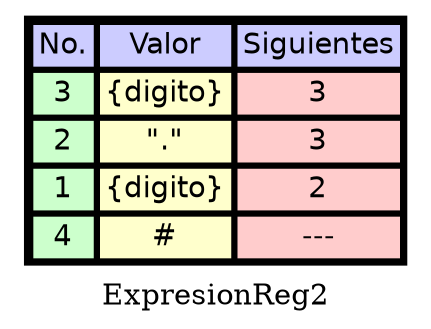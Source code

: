 digraph {
  node [ shape=none fontname=Helvetica ]
  n [ label = <
    <table bgcolor="black"><tr>
         <td bgcolor="#ccccff">No.</td>
         <td bgcolor="#ccccff">Valor</td>
         <td bgcolor="#ccccff">Siguientes</td>
       </tr><tr>
         <td bgcolor="#ccffcc">3</td>
         <td bgcolor="#ffffcc">{digito}</td>
         <td bgcolor="#ffcccc">3</td>
      </tr><tr>
         <td bgcolor="#ccffcc">2</td>
         <td bgcolor="#ffffcc">"."</td>
         <td bgcolor="#ffcccc">3</td>
      </tr><tr>
         <td bgcolor="#ccffcc">1</td>
         <td bgcolor="#ffffcc">{digito}</td>
         <td bgcolor="#ffcccc">2</td>
      </tr><tr>
         <td bgcolor="#ccffcc">4</td>
         <td bgcolor="#ffffcc">#</td>
         <td bgcolor="#ffcccc">---</td>
      </tr></table>
  > ]
label = "ExpresionReg2";}